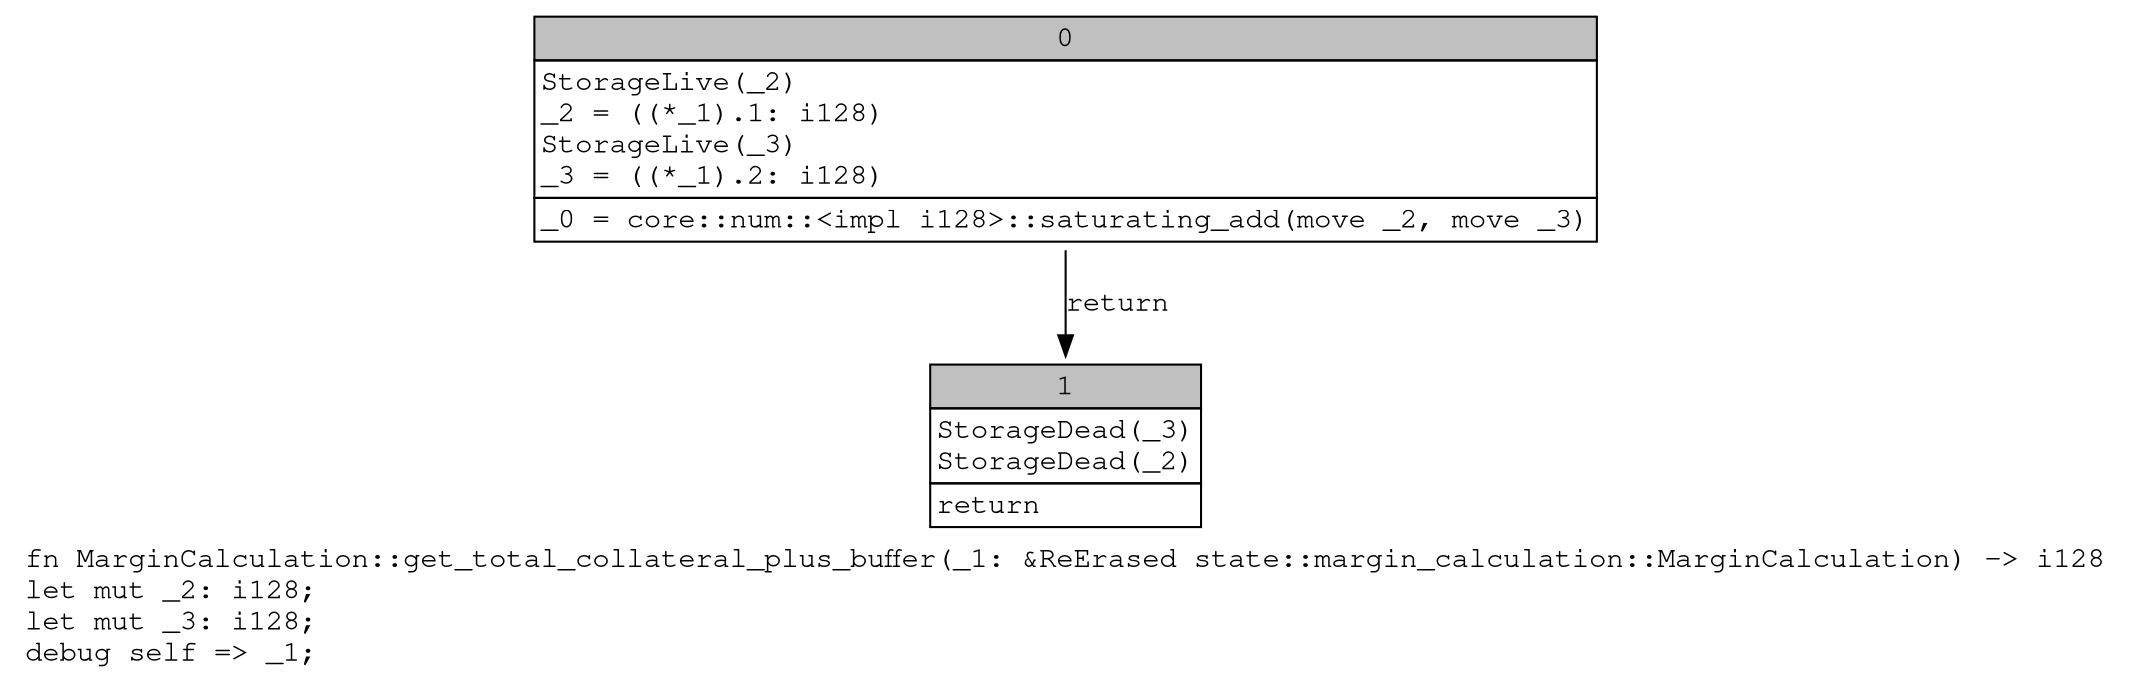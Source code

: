 digraph Mir_0_3451 {
    graph [fontname="Courier, monospace"];
    node [fontname="Courier, monospace"];
    edge [fontname="Courier, monospace"];
    label=<fn MarginCalculation::get_total_collateral_plus_buffer(_1: &amp;ReErased state::margin_calculation::MarginCalculation) -&gt; i128<br align="left"/>let mut _2: i128;<br align="left"/>let mut _3: i128;<br align="left"/>debug self =&gt; _1;<br align="left"/>>;
    bb0__0_3451 [shape="none", label=<<table border="0" cellborder="1" cellspacing="0"><tr><td bgcolor="gray" align="center" colspan="1">0</td></tr><tr><td align="left" balign="left">StorageLive(_2)<br/>_2 = ((*_1).1: i128)<br/>StorageLive(_3)<br/>_3 = ((*_1).2: i128)<br/></td></tr><tr><td align="left">_0 = core::num::&lt;impl i128&gt;::saturating_add(move _2, move _3)</td></tr></table>>];
    bb1__0_3451 [shape="none", label=<<table border="0" cellborder="1" cellspacing="0"><tr><td bgcolor="gray" align="center" colspan="1">1</td></tr><tr><td align="left" balign="left">StorageDead(_3)<br/>StorageDead(_2)<br/></td></tr><tr><td align="left">return</td></tr></table>>];
    bb0__0_3451 -> bb1__0_3451 [label="return"];
}
